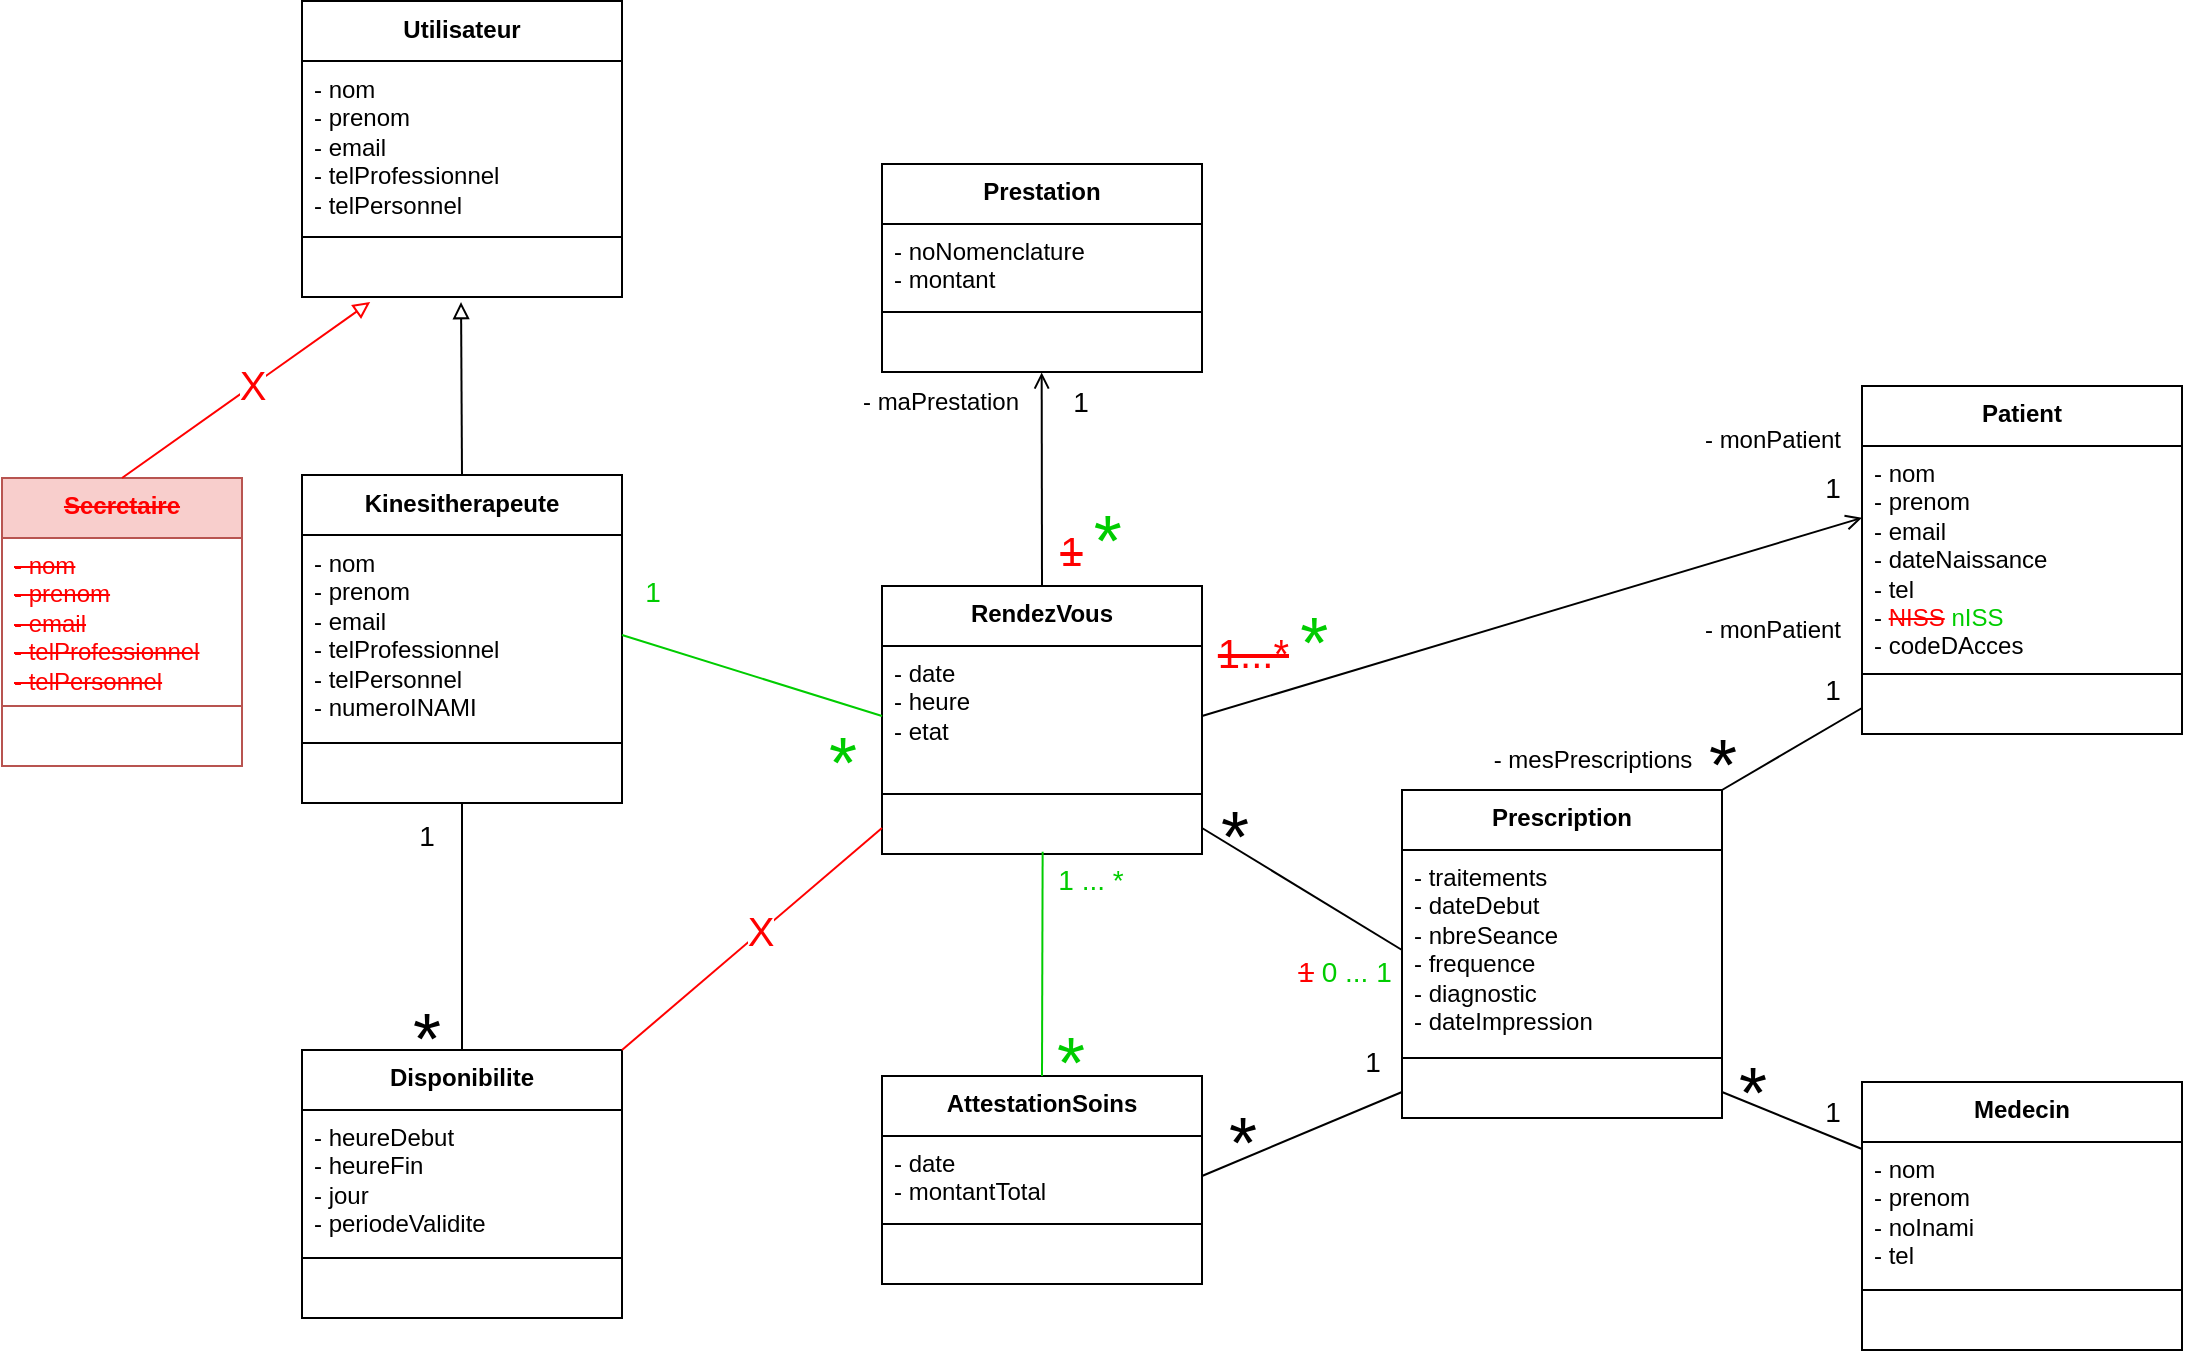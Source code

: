 <mxfile version="22.1.2" type="device">
  <diagram name="Page-1" id="Siw6tXo18gUjv1erkpW5">
    <mxGraphModel dx="1668" dy="1020" grid="1" gridSize="10" guides="1" tooltips="1" connect="1" arrows="1" fold="1" page="1" pageScale="1" pageWidth="1169" pageHeight="827" math="0" shadow="0">
      <root>
        <mxCell id="0" />
        <mxCell id="1" parent="0" />
        <mxCell id="Px6iHjtgf8MkXdi8jwY_-13" value="Utilisateur" style="swimlane;fontStyle=1;align=center;verticalAlign=top;childLayout=stackLayout;horizontal=1;startSize=30;horizontalStack=0;resizeParent=1;resizeParentMax=0;resizeLast=0;collapsible=1;marginBottom=0;whiteSpace=wrap;html=1;" parent="1" vertex="1">
          <mxGeometry x="180" y="15.5" width="160" height="148" as="geometry" />
        </mxCell>
        <mxCell id="Px6iHjtgf8MkXdi8jwY_-14" value="- nom&lt;br&gt;- prenom&lt;br&gt;- email&lt;br&gt;- telProfessionnel&lt;br&gt;- telPersonnel" style="text;strokeColor=none;fillColor=none;align=left;verticalAlign=top;spacingLeft=4;spacingRight=4;overflow=hidden;rotatable=0;points=[[0,0.5],[1,0.5]];portConstraint=eastwest;whiteSpace=wrap;html=1;" parent="Px6iHjtgf8MkXdi8jwY_-13" vertex="1">
          <mxGeometry y="30" width="160" height="84" as="geometry" />
        </mxCell>
        <mxCell id="Px6iHjtgf8MkXdi8jwY_-15" value="" style="line;strokeWidth=1;fillColor=none;align=left;verticalAlign=middle;spacingTop=-1;spacingLeft=3;spacingRight=3;rotatable=0;labelPosition=right;points=[];portConstraint=eastwest;strokeColor=inherit;" parent="Px6iHjtgf8MkXdi8jwY_-13" vertex="1">
          <mxGeometry y="114" width="160" height="8" as="geometry" />
        </mxCell>
        <mxCell id="Px6iHjtgf8MkXdi8jwY_-16" value="&amp;nbsp;" style="text;strokeColor=none;fillColor=none;align=left;verticalAlign=top;spacingLeft=4;spacingRight=4;overflow=hidden;rotatable=0;points=[[0,0.5],[1,0.5]];portConstraint=eastwest;whiteSpace=wrap;html=1;" parent="Px6iHjtgf8MkXdi8jwY_-13" vertex="1">
          <mxGeometry y="122" width="160" height="26" as="geometry" />
        </mxCell>
        <mxCell id="Px6iHjtgf8MkXdi8jwY_-17" value="Kinesitherapeute" style="swimlane;fontStyle=1;align=center;verticalAlign=top;childLayout=stackLayout;horizontal=1;startSize=30;horizontalStack=0;resizeParent=1;resizeParentMax=0;resizeLast=0;collapsible=1;marginBottom=0;whiteSpace=wrap;html=1;" parent="1" vertex="1">
          <mxGeometry x="180" y="252.5" width="160" height="164" as="geometry" />
        </mxCell>
        <mxCell id="Px6iHjtgf8MkXdi8jwY_-18" value="- nom&lt;br style=&quot;border-color: var(--border-color);&quot;&gt;- prenom&lt;br style=&quot;border-color: var(--border-color);&quot;&gt;- email&lt;br style=&quot;border-color: var(--border-color);&quot;&gt;- telProfessionnel&lt;br style=&quot;border-color: var(--border-color);&quot;&gt;- telPersonnel&lt;br&gt;- numeroINAMI" style="text;strokeColor=none;fillColor=none;align=left;verticalAlign=top;spacingLeft=4;spacingRight=4;overflow=hidden;rotatable=0;points=[[0,0.5],[1,0.5]];portConstraint=eastwest;whiteSpace=wrap;html=1;" parent="Px6iHjtgf8MkXdi8jwY_-17" vertex="1">
          <mxGeometry y="30" width="160" height="100" as="geometry" />
        </mxCell>
        <mxCell id="Px6iHjtgf8MkXdi8jwY_-19" value="" style="line;strokeWidth=1;fillColor=none;align=left;verticalAlign=middle;spacingTop=-1;spacingLeft=3;spacingRight=3;rotatable=0;labelPosition=right;points=[];portConstraint=eastwest;strokeColor=inherit;" parent="Px6iHjtgf8MkXdi8jwY_-17" vertex="1">
          <mxGeometry y="130" width="160" height="8" as="geometry" />
        </mxCell>
        <mxCell id="Px6iHjtgf8MkXdi8jwY_-20" value="&amp;nbsp;" style="text;strokeColor=none;fillColor=none;align=left;verticalAlign=top;spacingLeft=4;spacingRight=4;overflow=hidden;rotatable=0;points=[[0,0.5],[1,0.5]];portConstraint=eastwest;whiteSpace=wrap;html=1;" parent="Px6iHjtgf8MkXdi8jwY_-17" vertex="1">
          <mxGeometry y="138" width="160" height="26" as="geometry" />
        </mxCell>
        <mxCell id="Px6iHjtgf8MkXdi8jwY_-25" value="RendezVous" style="swimlane;fontStyle=1;align=center;verticalAlign=top;childLayout=stackLayout;horizontal=1;startSize=30;horizontalStack=0;resizeParent=1;resizeParentMax=0;resizeLast=0;collapsible=1;marginBottom=0;whiteSpace=wrap;html=1;" parent="1" vertex="1">
          <mxGeometry x="470" y="308" width="160" height="134" as="geometry" />
        </mxCell>
        <mxCell id="Px6iHjtgf8MkXdi8jwY_-26" value="- date&lt;br&gt;- heure&lt;br&gt;- etat" style="text;strokeColor=none;fillColor=none;align=left;verticalAlign=top;spacingLeft=4;spacingRight=4;overflow=hidden;rotatable=0;points=[[0,0.5],[1,0.5]];portConstraint=eastwest;whiteSpace=wrap;html=1;" parent="Px6iHjtgf8MkXdi8jwY_-25" vertex="1">
          <mxGeometry y="30" width="160" height="70" as="geometry" />
        </mxCell>
        <mxCell id="Px6iHjtgf8MkXdi8jwY_-27" value="" style="line;strokeWidth=1;fillColor=none;align=left;verticalAlign=middle;spacingTop=-1;spacingLeft=3;spacingRight=3;rotatable=0;labelPosition=right;points=[];portConstraint=eastwest;strokeColor=inherit;" parent="Px6iHjtgf8MkXdi8jwY_-25" vertex="1">
          <mxGeometry y="100" width="160" height="8" as="geometry" />
        </mxCell>
        <mxCell id="Px6iHjtgf8MkXdi8jwY_-28" value="&amp;nbsp;" style="text;strokeColor=none;fillColor=none;align=left;verticalAlign=top;spacingLeft=4;spacingRight=4;overflow=hidden;rotatable=0;points=[[0,0.5],[1,0.5]];portConstraint=eastwest;whiteSpace=wrap;html=1;" parent="Px6iHjtgf8MkXdi8jwY_-25" vertex="1">
          <mxGeometry y="108" width="160" height="26" as="geometry" />
        </mxCell>
        <mxCell id="Px6iHjtgf8MkXdi8jwY_-34" value="" style="endArrow=block;html=1;rounded=0;exitX=0.5;exitY=0;exitDx=0;exitDy=0;entryX=0.497;entryY=1.098;entryDx=0;entryDy=0;endFill=0;entryPerimeter=0;" parent="1" source="Px6iHjtgf8MkXdi8jwY_-17" target="Px6iHjtgf8MkXdi8jwY_-16" edge="1">
          <mxGeometry width="50" height="50" relative="1" as="geometry">
            <mxPoint x="560" y="225.5" as="sourcePoint" />
            <mxPoint x="560" y="153.5" as="targetPoint" />
            <Array as="points" />
          </mxGeometry>
        </mxCell>
        <mxCell id="Px6iHjtgf8MkXdi8jwY_-38" value="Patient" style="swimlane;fontStyle=1;align=center;verticalAlign=top;childLayout=stackLayout;horizontal=1;startSize=30;horizontalStack=0;resizeParent=1;resizeParentMax=0;resizeLast=0;collapsible=1;marginBottom=0;whiteSpace=wrap;html=1;" parent="1" vertex="1">
          <mxGeometry x="960" y="208" width="160" height="174" as="geometry" />
        </mxCell>
        <mxCell id="Px6iHjtgf8MkXdi8jwY_-39" value="- nom&lt;br&gt;- prenom&lt;br&gt;- email&lt;br&gt;- dateNaissance&lt;br&gt;- tel&lt;br&gt;- &lt;font color=&quot;#ff0000&quot;&gt;&lt;strike&gt;NISS&lt;/strike&gt;&lt;/font&gt; &lt;font color=&quot;#00cc00&quot;&gt;nISS&lt;/font&gt;&lt;br&gt;- codeDAcces" style="text;strokeColor=none;fillColor=none;align=left;verticalAlign=top;spacingLeft=4;spacingRight=4;overflow=hidden;rotatable=0;points=[[0,0.5],[1,0.5]];portConstraint=eastwest;whiteSpace=wrap;html=1;" parent="Px6iHjtgf8MkXdi8jwY_-38" vertex="1">
          <mxGeometry y="30" width="160" height="110" as="geometry" />
        </mxCell>
        <mxCell id="Px6iHjtgf8MkXdi8jwY_-40" value="" style="line;strokeWidth=1;fillColor=none;align=left;verticalAlign=middle;spacingTop=-1;spacingLeft=3;spacingRight=3;rotatable=0;labelPosition=right;points=[];portConstraint=eastwest;strokeColor=inherit;" parent="Px6iHjtgf8MkXdi8jwY_-38" vertex="1">
          <mxGeometry y="140" width="160" height="8" as="geometry" />
        </mxCell>
        <mxCell id="Px6iHjtgf8MkXdi8jwY_-41" value="&amp;nbsp;" style="text;strokeColor=none;fillColor=none;align=left;verticalAlign=top;spacingLeft=4;spacingRight=4;overflow=hidden;rotatable=0;points=[[0,0.5],[1,0.5]];portConstraint=eastwest;whiteSpace=wrap;html=1;" parent="Px6iHjtgf8MkXdi8jwY_-38" vertex="1">
          <mxGeometry y="148" width="160" height="26" as="geometry" />
        </mxCell>
        <mxCell id="Px6iHjtgf8MkXdi8jwY_-42" value="Disponibilite" style="swimlane;fontStyle=1;align=center;verticalAlign=top;childLayout=stackLayout;horizontal=1;startSize=30;horizontalStack=0;resizeParent=1;resizeParentMax=0;resizeLast=0;collapsible=1;marginBottom=0;whiteSpace=wrap;html=1;" parent="1" vertex="1">
          <mxGeometry x="180" y="540" width="160" height="134" as="geometry" />
        </mxCell>
        <mxCell id="Px6iHjtgf8MkXdi8jwY_-43" value="- heureDebut&lt;br&gt;- heureFin&lt;br&gt;- jour&lt;br&gt;- periodeValidite" style="text;strokeColor=none;fillColor=none;align=left;verticalAlign=top;spacingLeft=4;spacingRight=4;overflow=hidden;rotatable=0;points=[[0,0.5],[1,0.5]];portConstraint=eastwest;whiteSpace=wrap;html=1;" parent="Px6iHjtgf8MkXdi8jwY_-42" vertex="1">
          <mxGeometry y="30" width="160" height="70" as="geometry" />
        </mxCell>
        <mxCell id="Px6iHjtgf8MkXdi8jwY_-44" value="" style="line;strokeWidth=1;fillColor=none;align=left;verticalAlign=middle;spacingTop=-1;spacingLeft=3;spacingRight=3;rotatable=0;labelPosition=right;points=[];portConstraint=eastwest;strokeColor=inherit;" parent="Px6iHjtgf8MkXdi8jwY_-42" vertex="1">
          <mxGeometry y="100" width="160" height="8" as="geometry" />
        </mxCell>
        <mxCell id="Px6iHjtgf8MkXdi8jwY_-45" value="&amp;nbsp;" style="text;strokeColor=none;fillColor=none;align=left;verticalAlign=top;spacingLeft=4;spacingRight=4;overflow=hidden;rotatable=0;points=[[0,0.5],[1,0.5]];portConstraint=eastwest;whiteSpace=wrap;html=1;" parent="Px6iHjtgf8MkXdi8jwY_-42" vertex="1">
          <mxGeometry y="108" width="160" height="26" as="geometry" />
        </mxCell>
        <mxCell id="Px6iHjtgf8MkXdi8jwY_-46" value="" style="endArrow=none;html=1;rounded=0;exitX=0.5;exitY=0;exitDx=0;exitDy=0;" parent="1" source="Px6iHjtgf8MkXdi8jwY_-42" target="Px6iHjtgf8MkXdi8jwY_-20" edge="1">
          <mxGeometry width="50" height="50" relative="1" as="geometry">
            <mxPoint x="380" y="710" as="sourcePoint" />
            <mxPoint x="430" y="660" as="targetPoint" />
          </mxGeometry>
        </mxCell>
        <mxCell id="Px6iHjtgf8MkXdi8jwY_-47" value="&lt;font style=&quot;font-size: 14px;&quot;&gt;1&lt;/font&gt;" style="text;html=1;align=center;verticalAlign=middle;resizable=0;points=[];autosize=1;strokeColor=none;fillColor=none;" parent="1" vertex="1">
          <mxGeometry x="227" y="418" width="30" height="30" as="geometry" />
        </mxCell>
        <mxCell id="Px6iHjtgf8MkXdi8jwY_-48" value="&lt;font style=&quot;font-size: 36px;&quot;&gt;*&lt;/font&gt;" style="text;html=1;align=center;verticalAlign=middle;resizable=0;points=[];autosize=1;strokeColor=none;fillColor=none;" parent="1" vertex="1">
          <mxGeometry x="222" y="504" width="40" height="60" as="geometry" />
        </mxCell>
        <mxCell id="Px6iHjtgf8MkXdi8jwY_-49" value="" style="endArrow=none;html=1;rounded=0;entryX=0;entryY=0.5;entryDx=0;entryDy=0;exitX=1;exitY=0.5;exitDx=0;exitDy=0;strokeColor=#00CC00;" parent="1" source="Px6iHjtgf8MkXdi8jwY_-18" target="Px6iHjtgf8MkXdi8jwY_-26" edge="1">
          <mxGeometry width="50" height="50" relative="1" as="geometry">
            <mxPoint x="340" y="190" as="sourcePoint" />
            <mxPoint x="610" y="410" as="targetPoint" />
          </mxGeometry>
        </mxCell>
        <mxCell id="Px6iHjtgf8MkXdi8jwY_-52" value="" style="endArrow=open;html=1;rounded=0;exitX=1;exitY=0.5;exitDx=0;exitDy=0;entryX=1;entryY=0.997;entryDx=0;entryDy=0;entryPerimeter=0;endFill=0;" parent="1" source="Px6iHjtgf8MkXdi8jwY_-26" target="Px6iHjtgf8MkXdi8jwY_-57" edge="1">
          <mxGeometry width="50" height="50" relative="1" as="geometry">
            <mxPoint x="600" y="483" as="sourcePoint" />
            <mxPoint x="650" y="433" as="targetPoint" />
          </mxGeometry>
        </mxCell>
        <mxCell id="Px6iHjtgf8MkXdi8jwY_-54" value="&lt;font color=&quot;#00cc00&quot; style=&quot;font-size: 36px;&quot;&gt;*&lt;/font&gt;" style="text;html=1;align=center;verticalAlign=middle;resizable=0;points=[];autosize=1;strokeColor=none;fillColor=none;" parent="1" vertex="1">
          <mxGeometry x="430" y="366" width="40" height="60" as="geometry" />
        </mxCell>
        <mxCell id="Px6iHjtgf8MkXdi8jwY_-55" value="&lt;font color=&quot;#00cc00&quot; style=&quot;font-size: 14px;&quot;&gt;1&lt;/font&gt;" style="text;html=1;align=center;verticalAlign=middle;resizable=0;points=[];autosize=1;strokeColor=none;fillColor=none;" parent="1" vertex="1">
          <mxGeometry x="340" y="295.5" width="30" height="30" as="geometry" />
        </mxCell>
        <mxCell id="Px6iHjtgf8MkXdi8jwY_-56" value="&lt;font style=&quot;font-size: 20px;&quot;&gt;&lt;font style=&quot;&quot; color=&quot;#ff0000&quot;&gt;&lt;strike&gt;1...*&lt;/strike&gt;&lt;/font&gt;&amp;nbsp;&lt;/font&gt;&lt;font color=&quot;#00cc00&quot; style=&quot;font-size: 36px;&quot;&gt;*&lt;/font&gt;" style="text;html=1;align=center;verticalAlign=middle;resizable=0;points=[];autosize=1;strokeColor=none;fillColor=none;" parent="1" vertex="1">
          <mxGeometry x="625" y="306" width="80" height="60" as="geometry" />
        </mxCell>
        <mxCell id="Px6iHjtgf8MkXdi8jwY_-57" value="&lt;font style=&quot;font-size: 14px;&quot;&gt;1&lt;/font&gt;" style="text;html=1;align=center;verticalAlign=middle;resizable=0;points=[];autosize=1;strokeColor=none;fillColor=none;" parent="1" vertex="1">
          <mxGeometry x="930" y="244" width="30" height="30" as="geometry" />
        </mxCell>
        <mxCell id="Px6iHjtgf8MkXdi8jwY_-59" value="AttestationSoins" style="swimlane;fontStyle=1;align=center;verticalAlign=top;childLayout=stackLayout;horizontal=1;startSize=30;horizontalStack=0;resizeParent=1;resizeParentMax=0;resizeLast=0;collapsible=1;marginBottom=0;whiteSpace=wrap;html=1;" parent="1" vertex="1">
          <mxGeometry x="470" y="553" width="160" height="104" as="geometry" />
        </mxCell>
        <mxCell id="Px6iHjtgf8MkXdi8jwY_-60" value="- date&lt;br&gt;- montantTotal" style="text;strokeColor=none;fillColor=none;align=left;verticalAlign=top;spacingLeft=4;spacingRight=4;overflow=hidden;rotatable=0;points=[[0,0.5],[1,0.5]];portConstraint=eastwest;whiteSpace=wrap;html=1;" parent="Px6iHjtgf8MkXdi8jwY_-59" vertex="1">
          <mxGeometry y="30" width="160" height="40" as="geometry" />
        </mxCell>
        <mxCell id="Px6iHjtgf8MkXdi8jwY_-61" value="" style="line;strokeWidth=1;fillColor=none;align=left;verticalAlign=middle;spacingTop=-1;spacingLeft=3;spacingRight=3;rotatable=0;labelPosition=right;points=[];portConstraint=eastwest;strokeColor=inherit;" parent="Px6iHjtgf8MkXdi8jwY_-59" vertex="1">
          <mxGeometry y="70" width="160" height="8" as="geometry" />
        </mxCell>
        <mxCell id="Px6iHjtgf8MkXdi8jwY_-62" value="&amp;nbsp;" style="text;strokeColor=none;fillColor=none;align=left;verticalAlign=top;spacingLeft=4;spacingRight=4;overflow=hidden;rotatable=0;points=[[0,0.5],[1,0.5]];portConstraint=eastwest;whiteSpace=wrap;html=1;" parent="Px6iHjtgf8MkXdi8jwY_-59" vertex="1">
          <mxGeometry y="78" width="160" height="26" as="geometry" />
        </mxCell>
        <mxCell id="Px6iHjtgf8MkXdi8jwY_-63" value="" style="endArrow=none;html=1;rounded=0;exitX=0.5;exitY=0;exitDx=0;exitDy=0;entryX=0.502;entryY=0.957;entryDx=0;entryDy=0;entryPerimeter=0;strokeColor=#00CC00;" parent="1" source="Px6iHjtgf8MkXdi8jwY_-59" target="Px6iHjtgf8MkXdi8jwY_-28" edge="1">
          <mxGeometry width="50" height="50" relative="1" as="geometry">
            <mxPoint x="490" y="463" as="sourcePoint" />
            <mxPoint x="540" y="413" as="targetPoint" />
          </mxGeometry>
        </mxCell>
        <mxCell id="Px6iHjtgf8MkXdi8jwY_-64" value="&lt;font color=&quot;#00cc00&quot; style=&quot;font-size: 14px;&quot;&gt;1 ... *&lt;/font&gt;" style="text;html=1;align=center;verticalAlign=middle;resizable=0;points=[];autosize=1;strokeColor=none;fillColor=none;" parent="1" vertex="1">
          <mxGeometry x="544" y="440" width="60" height="30" as="geometry" />
        </mxCell>
        <mxCell id="Px6iHjtgf8MkXdi8jwY_-65" value="&lt;font color=&quot;#00cc00&quot; style=&quot;font-size: 36px;&quot;&gt;*&lt;/font&gt;" style="text;html=1;align=center;verticalAlign=middle;resizable=0;points=[];autosize=1;strokeColor=none;fillColor=none;" parent="1" vertex="1">
          <mxGeometry x="544" y="516" width="40" height="60" as="geometry" />
        </mxCell>
        <mxCell id="Px6iHjtgf8MkXdi8jwY_-66" value="Medecin" style="swimlane;fontStyle=1;align=center;verticalAlign=top;childLayout=stackLayout;horizontal=1;startSize=30;horizontalStack=0;resizeParent=1;resizeParentMax=0;resizeLast=0;collapsible=1;marginBottom=0;whiteSpace=wrap;html=1;" parent="1" vertex="1">
          <mxGeometry x="960" y="556" width="160" height="134" as="geometry" />
        </mxCell>
        <mxCell id="Px6iHjtgf8MkXdi8jwY_-67" value="- nom&lt;br&gt;- prenom&lt;br&gt;- noInami&lt;br&gt;- tel" style="text;strokeColor=none;fillColor=none;align=left;verticalAlign=top;spacingLeft=4;spacingRight=4;overflow=hidden;rotatable=0;points=[[0,0.5],[1,0.5]];portConstraint=eastwest;whiteSpace=wrap;html=1;" parent="Px6iHjtgf8MkXdi8jwY_-66" vertex="1">
          <mxGeometry y="30" width="160" height="70" as="geometry" />
        </mxCell>
        <mxCell id="Px6iHjtgf8MkXdi8jwY_-68" value="" style="line;strokeWidth=1;fillColor=none;align=left;verticalAlign=middle;spacingTop=-1;spacingLeft=3;spacingRight=3;rotatable=0;labelPosition=right;points=[];portConstraint=eastwest;strokeColor=inherit;" parent="Px6iHjtgf8MkXdi8jwY_-66" vertex="1">
          <mxGeometry y="100" width="160" height="8" as="geometry" />
        </mxCell>
        <mxCell id="Px6iHjtgf8MkXdi8jwY_-69" value="&amp;nbsp;" style="text;strokeColor=none;fillColor=none;align=left;verticalAlign=top;spacingLeft=4;spacingRight=4;overflow=hidden;rotatable=0;points=[[0,0.5],[1,0.5]];portConstraint=eastwest;whiteSpace=wrap;html=1;" parent="Px6iHjtgf8MkXdi8jwY_-66" vertex="1">
          <mxGeometry y="108" width="160" height="26" as="geometry" />
        </mxCell>
        <mxCell id="Px6iHjtgf8MkXdi8jwY_-71" value="Prescription" style="swimlane;fontStyle=1;align=center;verticalAlign=top;childLayout=stackLayout;horizontal=1;startSize=30;horizontalStack=0;resizeParent=1;resizeParentMax=0;resizeLast=0;collapsible=1;marginBottom=0;whiteSpace=wrap;html=1;" parent="1" vertex="1">
          <mxGeometry x="730" y="410" width="160" height="164" as="geometry" />
        </mxCell>
        <mxCell id="Px6iHjtgf8MkXdi8jwY_-72" value="- traitements&lt;br&gt;- dateDebut&lt;br&gt;- nbreSeance&lt;br&gt;- frequence&lt;br&gt;- diagnostic&lt;br&gt;- dateImpression" style="text;strokeColor=none;fillColor=none;align=left;verticalAlign=top;spacingLeft=4;spacingRight=4;overflow=hidden;rotatable=0;points=[[0,0.5],[1,0.5]];portConstraint=eastwest;whiteSpace=wrap;html=1;" parent="Px6iHjtgf8MkXdi8jwY_-71" vertex="1">
          <mxGeometry y="30" width="160" height="100" as="geometry" />
        </mxCell>
        <mxCell id="Px6iHjtgf8MkXdi8jwY_-73" value="" style="line;strokeWidth=1;fillColor=none;align=left;verticalAlign=middle;spacingTop=-1;spacingLeft=3;spacingRight=3;rotatable=0;labelPosition=right;points=[];portConstraint=eastwest;strokeColor=inherit;" parent="Px6iHjtgf8MkXdi8jwY_-71" vertex="1">
          <mxGeometry y="130" width="160" height="8" as="geometry" />
        </mxCell>
        <mxCell id="Px6iHjtgf8MkXdi8jwY_-74" value="&amp;nbsp;" style="text;strokeColor=none;fillColor=none;align=left;verticalAlign=top;spacingLeft=4;spacingRight=4;overflow=hidden;rotatable=0;points=[[0,0.5],[1,0.5]];portConstraint=eastwest;whiteSpace=wrap;html=1;" parent="Px6iHjtgf8MkXdi8jwY_-71" vertex="1">
          <mxGeometry y="138" width="160" height="26" as="geometry" />
        </mxCell>
        <mxCell id="Px6iHjtgf8MkXdi8jwY_-75" value="" style="endArrow=none;html=1;rounded=0;exitX=1;exitY=0.5;exitDx=0;exitDy=0;entryX=0;entryY=0.5;entryDx=0;entryDy=0;" parent="1" source="Px6iHjtgf8MkXdi8jwY_-60" target="Px6iHjtgf8MkXdi8jwY_-74" edge="1">
          <mxGeometry width="50" height="50" relative="1" as="geometry">
            <mxPoint x="670" y="643" as="sourcePoint" />
            <mxPoint x="720" y="593" as="targetPoint" />
          </mxGeometry>
        </mxCell>
        <mxCell id="Px6iHjtgf8MkXdi8jwY_-76" value="" style="endArrow=none;html=1;rounded=0;exitX=1;exitY=0.5;exitDx=0;exitDy=0;entryX=0;entryY=0.5;entryDx=0;entryDy=0;" parent="1" source="Px6iHjtgf8MkXdi8jwY_-28" target="Px6iHjtgf8MkXdi8jwY_-72" edge="1">
          <mxGeometry width="50" height="50" relative="1" as="geometry">
            <mxPoint x="690" y="513" as="sourcePoint" />
            <mxPoint x="740" y="463" as="targetPoint" />
          </mxGeometry>
        </mxCell>
        <mxCell id="Px6iHjtgf8MkXdi8jwY_-81" value="" style="endArrow=none;html=1;rounded=0;exitX=1;exitY=0;exitDx=0;exitDy=0;entryX=0;entryY=0.5;entryDx=0;entryDy=0;" parent="1" source="Px6iHjtgf8MkXdi8jwY_-71" target="Px6iHjtgf8MkXdi8jwY_-41" edge="1">
          <mxGeometry width="50" height="50" relative="1" as="geometry">
            <mxPoint x="640" y="439" as="sourcePoint" />
            <mxPoint x="740" y="500" as="targetPoint" />
          </mxGeometry>
        </mxCell>
        <mxCell id="Px6iHjtgf8MkXdi8jwY_-82" value="" style="endArrow=none;html=1;rounded=0;exitX=1;exitY=0.5;exitDx=0;exitDy=0;entryX=0;entryY=0.25;entryDx=0;entryDy=0;" parent="1" source="Px6iHjtgf8MkXdi8jwY_-74" target="Px6iHjtgf8MkXdi8jwY_-66" edge="1">
          <mxGeometry width="50" height="50" relative="1" as="geometry">
            <mxPoint x="900" y="420" as="sourcePoint" />
            <mxPoint x="970" y="379" as="targetPoint" />
          </mxGeometry>
        </mxCell>
        <mxCell id="Px6iHjtgf8MkXdi8jwY_-83" value="&lt;font style=&quot;font-size: 36px;&quot;&gt;*&lt;/font&gt;" style="text;html=1;align=center;verticalAlign=middle;resizable=0;points=[];autosize=1;strokeColor=none;fillColor=none;" parent="1" vertex="1">
          <mxGeometry x="630" y="556" width="40" height="60" as="geometry" />
        </mxCell>
        <mxCell id="Px6iHjtgf8MkXdi8jwY_-84" value="&lt;font style=&quot;font-size: 36px;&quot;&gt;*&lt;/font&gt;" style="text;html=1;align=center;verticalAlign=middle;resizable=0;points=[];autosize=1;strokeColor=none;fillColor=none;" parent="1" vertex="1">
          <mxGeometry x="626" y="403" width="40" height="60" as="geometry" />
        </mxCell>
        <mxCell id="Px6iHjtgf8MkXdi8jwY_-85" value="&lt;font style=&quot;font-size: 36px;&quot;&gt;*&lt;/font&gt;" style="text;html=1;align=center;verticalAlign=middle;resizable=0;points=[];autosize=1;strokeColor=none;fillColor=none;" parent="1" vertex="1">
          <mxGeometry x="870" y="367" width="40" height="60" as="geometry" />
        </mxCell>
        <mxCell id="Px6iHjtgf8MkXdi8jwY_-87" value="&lt;font style=&quot;font-size: 36px;&quot;&gt;*&lt;/font&gt;" style="text;html=1;align=center;verticalAlign=middle;resizable=0;points=[];autosize=1;strokeColor=none;fillColor=none;" parent="1" vertex="1">
          <mxGeometry x="885" y="531" width="40" height="60" as="geometry" />
        </mxCell>
        <mxCell id="Px6iHjtgf8MkXdi8jwY_-88" value="&lt;font style=&quot;font-size: 14px;&quot;&gt;1&lt;/font&gt;" style="text;html=1;align=center;verticalAlign=middle;resizable=0;points=[];autosize=1;strokeColor=none;fillColor=none;" parent="1" vertex="1">
          <mxGeometry x="930" y="345" width="30" height="30" as="geometry" />
        </mxCell>
        <mxCell id="Px6iHjtgf8MkXdi8jwY_-89" value="&lt;font style=&quot;font-size: 14px;&quot;&gt;1&lt;/font&gt;" style="text;html=1;align=center;verticalAlign=middle;resizable=0;points=[];autosize=1;strokeColor=none;fillColor=none;" parent="1" vertex="1">
          <mxGeometry x="930" y="556" width="30" height="30" as="geometry" />
        </mxCell>
        <mxCell id="Px6iHjtgf8MkXdi8jwY_-90" value="&lt;font style=&quot;font-size: 14px;&quot;&gt;1&lt;/font&gt;" style="text;html=1;align=center;verticalAlign=middle;resizable=0;points=[];autosize=1;strokeColor=none;fillColor=none;" parent="1" vertex="1">
          <mxGeometry x="700" y="531" width="30" height="30" as="geometry" />
        </mxCell>
        <mxCell id="Px6iHjtgf8MkXdi8jwY_-91" value="&lt;font style=&quot;font-size: 14px;&quot;&gt;&lt;font color=&quot;#ff0000&quot;&gt;&lt;strike&gt;1&lt;/strike&gt;&lt;/font&gt; &lt;font color=&quot;#00cc00&quot;&gt;0 ... 1&lt;/font&gt;&lt;/font&gt;" style="text;html=1;align=center;verticalAlign=middle;resizable=0;points=[];autosize=1;strokeColor=none;fillColor=none;" parent="1" vertex="1">
          <mxGeometry x="666" y="486" width="70" height="30" as="geometry" />
        </mxCell>
        <mxCell id="Px6iHjtgf8MkXdi8jwY_-92" value="Prestation" style="swimlane;fontStyle=1;align=center;verticalAlign=top;childLayout=stackLayout;horizontal=1;startSize=30;horizontalStack=0;resizeParent=1;resizeParentMax=0;resizeLast=0;collapsible=1;marginBottom=0;whiteSpace=wrap;html=1;" parent="1" vertex="1">
          <mxGeometry x="470" y="97" width="160" height="104" as="geometry" />
        </mxCell>
        <mxCell id="Px6iHjtgf8MkXdi8jwY_-93" value="- noNomenclature&lt;br&gt;- montant" style="text;strokeColor=none;fillColor=none;align=left;verticalAlign=top;spacingLeft=4;spacingRight=4;overflow=hidden;rotatable=0;points=[[0,0.5],[1,0.5]];portConstraint=eastwest;whiteSpace=wrap;html=1;" parent="Px6iHjtgf8MkXdi8jwY_-92" vertex="1">
          <mxGeometry y="30" width="160" height="40" as="geometry" />
        </mxCell>
        <mxCell id="Px6iHjtgf8MkXdi8jwY_-94" value="" style="line;strokeWidth=1;fillColor=none;align=left;verticalAlign=middle;spacingTop=-1;spacingLeft=3;spacingRight=3;rotatable=0;labelPosition=right;points=[];portConstraint=eastwest;strokeColor=inherit;" parent="Px6iHjtgf8MkXdi8jwY_-92" vertex="1">
          <mxGeometry y="70" width="160" height="8" as="geometry" />
        </mxCell>
        <mxCell id="Px6iHjtgf8MkXdi8jwY_-95" value="&amp;nbsp;" style="text;strokeColor=none;fillColor=none;align=left;verticalAlign=top;spacingLeft=4;spacingRight=4;overflow=hidden;rotatable=0;points=[[0,0.5],[1,0.5]];portConstraint=eastwest;whiteSpace=wrap;html=1;" parent="Px6iHjtgf8MkXdi8jwY_-92" vertex="1">
          <mxGeometry y="78" width="160" height="26" as="geometry" />
        </mxCell>
        <mxCell id="Px6iHjtgf8MkXdi8jwY_-96" value="" style="endArrow=open;html=1;rounded=0;exitX=0.5;exitY=0;exitDx=0;exitDy=0;entryX=0.499;entryY=1.008;entryDx=0;entryDy=0;entryPerimeter=0;endFill=0;" parent="1" source="Px6iHjtgf8MkXdi8jwY_-25" target="Px6iHjtgf8MkXdi8jwY_-95" edge="1">
          <mxGeometry width="50" height="50" relative="1" as="geometry">
            <mxPoint x="270" y="550" as="sourcePoint" />
            <mxPoint x="550" y="190" as="targetPoint" />
          </mxGeometry>
        </mxCell>
        <mxCell id="Px6iHjtgf8MkXdi8jwY_-97" value="&lt;font style=&quot;font-size: 14px;&quot;&gt;1&lt;/font&gt;" style="text;html=1;align=center;verticalAlign=middle;resizable=0;points=[];autosize=1;strokeColor=none;fillColor=none;" parent="1" vertex="1">
          <mxGeometry x="554" y="201" width="30" height="30" as="geometry" />
        </mxCell>
        <mxCell id="Px6iHjtgf8MkXdi8jwY_-98" value="&lt;font style=&quot;font-size: 20px;&quot;&gt;&lt;strike style=&quot;color: rgb(255, 0, 0);&quot;&gt;1&lt;/strike&gt;&amp;nbsp;&lt;/font&gt;&lt;font color=&quot;#00cc00&quot; style=&quot;font-size: 36px;&quot;&gt;*&lt;/font&gt;" style="text;html=1;align=center;verticalAlign=middle;resizable=0;points=[];autosize=1;strokeColor=none;fillColor=none;" parent="1" vertex="1">
          <mxGeometry x="549" y="255" width="50" height="60" as="geometry" />
        </mxCell>
        <mxCell id="Px6iHjtgf8MkXdi8jwY_-99" value="- maPrestation" style="text;html=1;align=center;verticalAlign=middle;resizable=0;points=[];autosize=1;strokeColor=none;fillColor=none;" parent="1" vertex="1">
          <mxGeometry x="449" y="201" width="100" height="30" as="geometry" />
        </mxCell>
        <mxCell id="Px6iHjtgf8MkXdi8jwY_-100" value="- monPatient" style="text;html=1;align=center;verticalAlign=middle;resizable=0;points=[];autosize=1;strokeColor=none;fillColor=none;" parent="1" vertex="1">
          <mxGeometry x="870" y="220" width="90" height="30" as="geometry" />
        </mxCell>
        <mxCell id="Px6iHjtgf8MkXdi8jwY_-101" value="- monPatient" style="text;html=1;align=center;verticalAlign=middle;resizable=0;points=[];autosize=1;strokeColor=none;fillColor=none;" parent="1" vertex="1">
          <mxGeometry x="870" y="315" width="90" height="30" as="geometry" />
        </mxCell>
        <mxCell id="Px6iHjtgf8MkXdi8jwY_-102" value="- mesPrescriptions" style="text;html=1;align=center;verticalAlign=middle;resizable=0;points=[];autosize=1;strokeColor=none;fillColor=none;" parent="1" vertex="1">
          <mxGeometry x="765" y="380" width="120" height="30" as="geometry" />
        </mxCell>
        <mxCell id="XooH-Hqh5Duzc7uHFEhQ-1" value="" style="endArrow=none;html=1;rounded=0;exitX=1;exitY=0;exitDx=0;exitDy=0;entryX=0;entryY=0.5;entryDx=0;entryDy=0;strokeColor=#FF0000;" edge="1" parent="1" source="Px6iHjtgf8MkXdi8jwY_-42" target="Px6iHjtgf8MkXdi8jwY_-28">
          <mxGeometry width="50" height="50" relative="1" as="geometry">
            <mxPoint x="270" y="550" as="sourcePoint" />
            <mxPoint x="270" y="431" as="targetPoint" />
          </mxGeometry>
        </mxCell>
        <mxCell id="XooH-Hqh5Duzc7uHFEhQ-2" value="&lt;font color=&quot;#ff0000&quot; style=&quot;font-size: 20px;&quot;&gt;X&lt;/font&gt;" style="edgeLabel;html=1;align=center;verticalAlign=middle;resizable=0;points=[];" vertex="1" connectable="0" parent="XooH-Hqh5Duzc7uHFEhQ-1">
          <mxGeometry x="0.07" y="1" relative="1" as="geometry">
            <mxPoint as="offset" />
          </mxGeometry>
        </mxCell>
        <mxCell id="XooH-Hqh5Duzc7uHFEhQ-3" value="&lt;font color=&quot;#ff0000&quot;&gt;&lt;strike&gt;Secretaire&lt;/strike&gt;&lt;/font&gt;" style="swimlane;fontStyle=1;align=center;verticalAlign=top;childLayout=stackLayout;horizontal=1;startSize=30;horizontalStack=0;resizeParent=1;resizeParentMax=0;resizeLast=0;collapsible=1;marginBottom=0;whiteSpace=wrap;html=1;fillColor=#f8cecc;strokeColor=#b85450;" vertex="1" parent="1">
          <mxGeometry x="30" y="254" width="120" height="144" as="geometry" />
        </mxCell>
        <mxCell id="XooH-Hqh5Duzc7uHFEhQ-4" value="&lt;font style=&quot;&quot; color=&quot;#ff0000&quot;&gt;&lt;strike&gt;- nom&lt;br style=&quot;border-color: var(--border-color);&quot;&gt;- prenom&lt;br style=&quot;border-color: var(--border-color);&quot;&gt;- email&lt;br style=&quot;border-color: var(--border-color);&quot;&gt;- telProfessionnel&lt;br style=&quot;border-color: var(--border-color);&quot;&gt;- telPersonnel&lt;/strike&gt;&lt;/font&gt;" style="text;strokeColor=none;fillColor=none;align=left;verticalAlign=top;spacingLeft=4;spacingRight=4;overflow=hidden;rotatable=0;points=[[0,0.5],[1,0.5]];portConstraint=eastwest;whiteSpace=wrap;html=1;" vertex="1" parent="XooH-Hqh5Duzc7uHFEhQ-3">
          <mxGeometry y="30" width="120" height="80" as="geometry" />
        </mxCell>
        <mxCell id="XooH-Hqh5Duzc7uHFEhQ-5" value="" style="line;strokeWidth=1;fillColor=none;align=left;verticalAlign=middle;spacingTop=-1;spacingLeft=3;spacingRight=3;rotatable=0;labelPosition=right;points=[];portConstraint=eastwest;strokeColor=inherit;" vertex="1" parent="XooH-Hqh5Duzc7uHFEhQ-3">
          <mxGeometry y="110" width="120" height="8" as="geometry" />
        </mxCell>
        <mxCell id="XooH-Hqh5Duzc7uHFEhQ-6" value="&amp;nbsp;" style="text;strokeColor=none;fillColor=none;align=left;verticalAlign=top;spacingLeft=4;spacingRight=4;overflow=hidden;rotatable=0;points=[[0,0.5],[1,0.5]];portConstraint=eastwest;whiteSpace=wrap;html=1;" vertex="1" parent="XooH-Hqh5Duzc7uHFEhQ-3">
          <mxGeometry y="118" width="120" height="26" as="geometry" />
        </mxCell>
        <mxCell id="XooH-Hqh5Duzc7uHFEhQ-9" value="" style="endArrow=block;html=1;rounded=0;exitX=0.5;exitY=0;exitDx=0;exitDy=0;entryX=0.213;entryY=1.096;entryDx=0;entryDy=0;endFill=0;entryPerimeter=0;strokeColor=#FF0000;" edge="1" parent="1" source="XooH-Hqh5Duzc7uHFEhQ-3" target="Px6iHjtgf8MkXdi8jwY_-16">
          <mxGeometry width="50" height="50" relative="1" as="geometry">
            <mxPoint x="270" y="263" as="sourcePoint" />
            <mxPoint x="270" y="176" as="targetPoint" />
            <Array as="points" />
          </mxGeometry>
        </mxCell>
        <mxCell id="XooH-Hqh5Duzc7uHFEhQ-13" value="&lt;font color=&quot;#ff0000&quot; style=&quot;font-size: 20px;&quot;&gt;X&lt;/font&gt;" style="edgeLabel;html=1;align=center;verticalAlign=middle;resizable=0;points=[];" vertex="1" connectable="0" parent="XooH-Hqh5Duzc7uHFEhQ-9">
          <mxGeometry x="0.044" y="1" relative="1" as="geometry">
            <mxPoint as="offset" />
          </mxGeometry>
        </mxCell>
      </root>
    </mxGraphModel>
  </diagram>
</mxfile>
